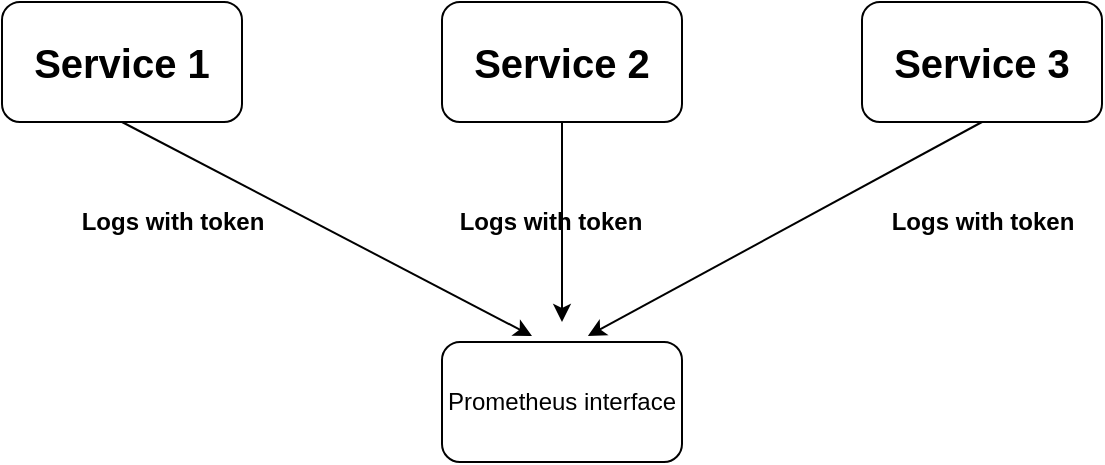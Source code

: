 <mxfile version="20.8.13" type="github">
  <diagram name="Page-1" id="Ss8nT_QTAZkuLPXq_M_W">
    <mxGraphModel dx="880" dy="421" grid="1" gridSize="10" guides="1" tooltips="1" connect="1" arrows="1" fold="1" page="1" pageScale="1" pageWidth="827" pageHeight="1169" math="0" shadow="0">
      <root>
        <mxCell id="0" />
        <mxCell id="1" parent="0" />
        <mxCell id="_oZPz87K2sDN0j5_pGL2-1" value="&lt;b&gt;&lt;font style=&quot;font-size: 20px;&quot;&gt;Service 1&lt;/font&gt;&lt;/b&gt;" style="rounded=1;whiteSpace=wrap;html=1;" parent="1" vertex="1">
          <mxGeometry x="140" y="70" width="120" height="60" as="geometry" />
        </mxCell>
        <mxCell id="_oZPz87K2sDN0j5_pGL2-2" value="&lt;b&gt;&lt;font style=&quot;font-size: 20px;&quot;&gt;Service 2&lt;/font&gt;&lt;/b&gt;" style="rounded=1;whiteSpace=wrap;html=1;" parent="1" vertex="1">
          <mxGeometry x="360" y="70" width="120" height="60" as="geometry" />
        </mxCell>
        <mxCell id="_oZPz87K2sDN0j5_pGL2-3" value="&lt;b&gt;&lt;font style=&quot;font-size: 20px;&quot;&gt;Service 3&lt;/font&gt;&lt;/b&gt;" style="rounded=1;whiteSpace=wrap;html=1;" parent="1" vertex="1">
          <mxGeometry x="570" y="70" width="120" height="60" as="geometry" />
        </mxCell>
        <mxCell id="_oZPz87K2sDN0j5_pGL2-4" value="Prometheus interface" style="rounded=1;whiteSpace=wrap;html=1;" parent="1" vertex="1">
          <mxGeometry x="360" y="240" width="120" height="60" as="geometry" />
        </mxCell>
        <mxCell id="_oZPz87K2sDN0j5_pGL2-6" value="" style="endArrow=classic;html=1;rounded=0;exitX=0.5;exitY=1;exitDx=0;exitDy=0;entryX=0.375;entryY=-0.05;entryDx=0;entryDy=0;entryPerimeter=0;" parent="1" source="_oZPz87K2sDN0j5_pGL2-1" target="_oZPz87K2sDN0j5_pGL2-4" edge="1">
          <mxGeometry width="50" height="50" relative="1" as="geometry">
            <mxPoint x="390" y="240" as="sourcePoint" />
            <mxPoint x="440" y="190" as="targetPoint" />
          </mxGeometry>
        </mxCell>
        <mxCell id="_oZPz87K2sDN0j5_pGL2-7" value="" style="endArrow=classic;html=1;rounded=0;exitX=0.5;exitY=1;exitDx=0;exitDy=0;" parent="1" source="_oZPz87K2sDN0j5_pGL2-2" edge="1">
          <mxGeometry width="50" height="50" relative="1" as="geometry">
            <mxPoint x="390" y="240" as="sourcePoint" />
            <mxPoint x="420" y="230" as="targetPoint" />
          </mxGeometry>
        </mxCell>
        <mxCell id="_oZPz87K2sDN0j5_pGL2-8" value="" style="endArrow=classic;html=1;rounded=0;exitX=0.5;exitY=1;exitDx=0;exitDy=0;entryX=0.608;entryY=-0.05;entryDx=0;entryDy=0;entryPerimeter=0;" parent="1" source="_oZPz87K2sDN0j5_pGL2-3" target="_oZPz87K2sDN0j5_pGL2-4" edge="1">
          <mxGeometry width="50" height="50" relative="1" as="geometry">
            <mxPoint x="390" y="240" as="sourcePoint" />
            <mxPoint x="440" y="190" as="targetPoint" />
          </mxGeometry>
        </mxCell>
        <mxCell id="_oZPz87K2sDN0j5_pGL2-12" value="&lt;b&gt;Logs with token&lt;/b&gt;" style="text;html=1;align=center;verticalAlign=middle;resizable=0;points=[];autosize=1;strokeColor=none;fillColor=none;" parent="1" vertex="1">
          <mxGeometry x="359" y="165" width="110" height="30" as="geometry" />
        </mxCell>
        <mxCell id="qkroCuSpr485eLYcdxwQ-1" value="&lt;b&gt;Logs with token&lt;/b&gt;" style="text;html=1;align=center;verticalAlign=middle;resizable=0;points=[];autosize=1;strokeColor=none;fillColor=none;" vertex="1" parent="1">
          <mxGeometry x="575" y="165" width="110" height="30" as="geometry" />
        </mxCell>
        <mxCell id="qkroCuSpr485eLYcdxwQ-2" value="&lt;b&gt;Logs with token&lt;/b&gt;" style="text;html=1;align=center;verticalAlign=middle;resizable=0;points=[];autosize=1;strokeColor=none;fillColor=none;" vertex="1" parent="1">
          <mxGeometry x="170" y="165" width="110" height="30" as="geometry" />
        </mxCell>
      </root>
    </mxGraphModel>
  </diagram>
</mxfile>
